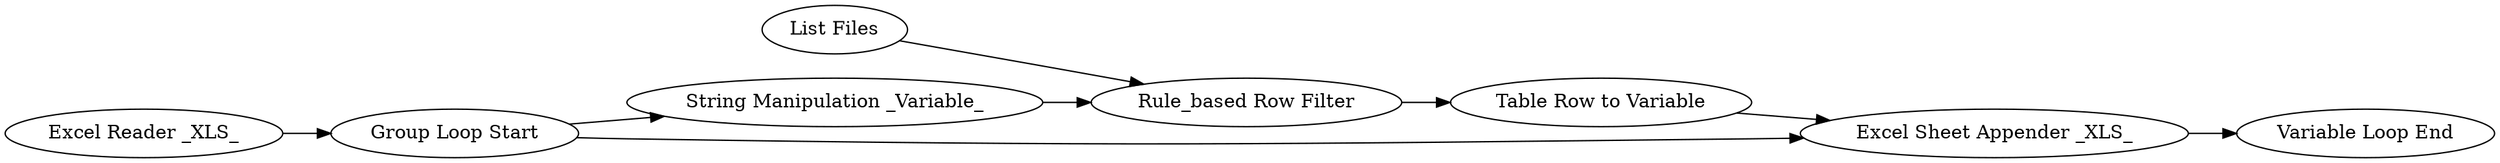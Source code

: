 digraph {
	84 [label="List Files"]
	85 [label="Excel Reader _XLS_"]
	86 [label="Group Loop Start"]
	87 [label="Excel Sheet Appender _XLS_"]
	88 [label="Variable Loop End"]
	89 [label="Rule_based Row Filter"]
	90 [label="Table Row to Variable"]
	91 [label="String Manipulation _Variable_"]
	84 -> 89
	85 -> 86
	86 -> 87
	86 -> 91
	87 -> 88
	89 -> 90
	90 -> 87
	91 -> 89
	rankdir=LR
}
